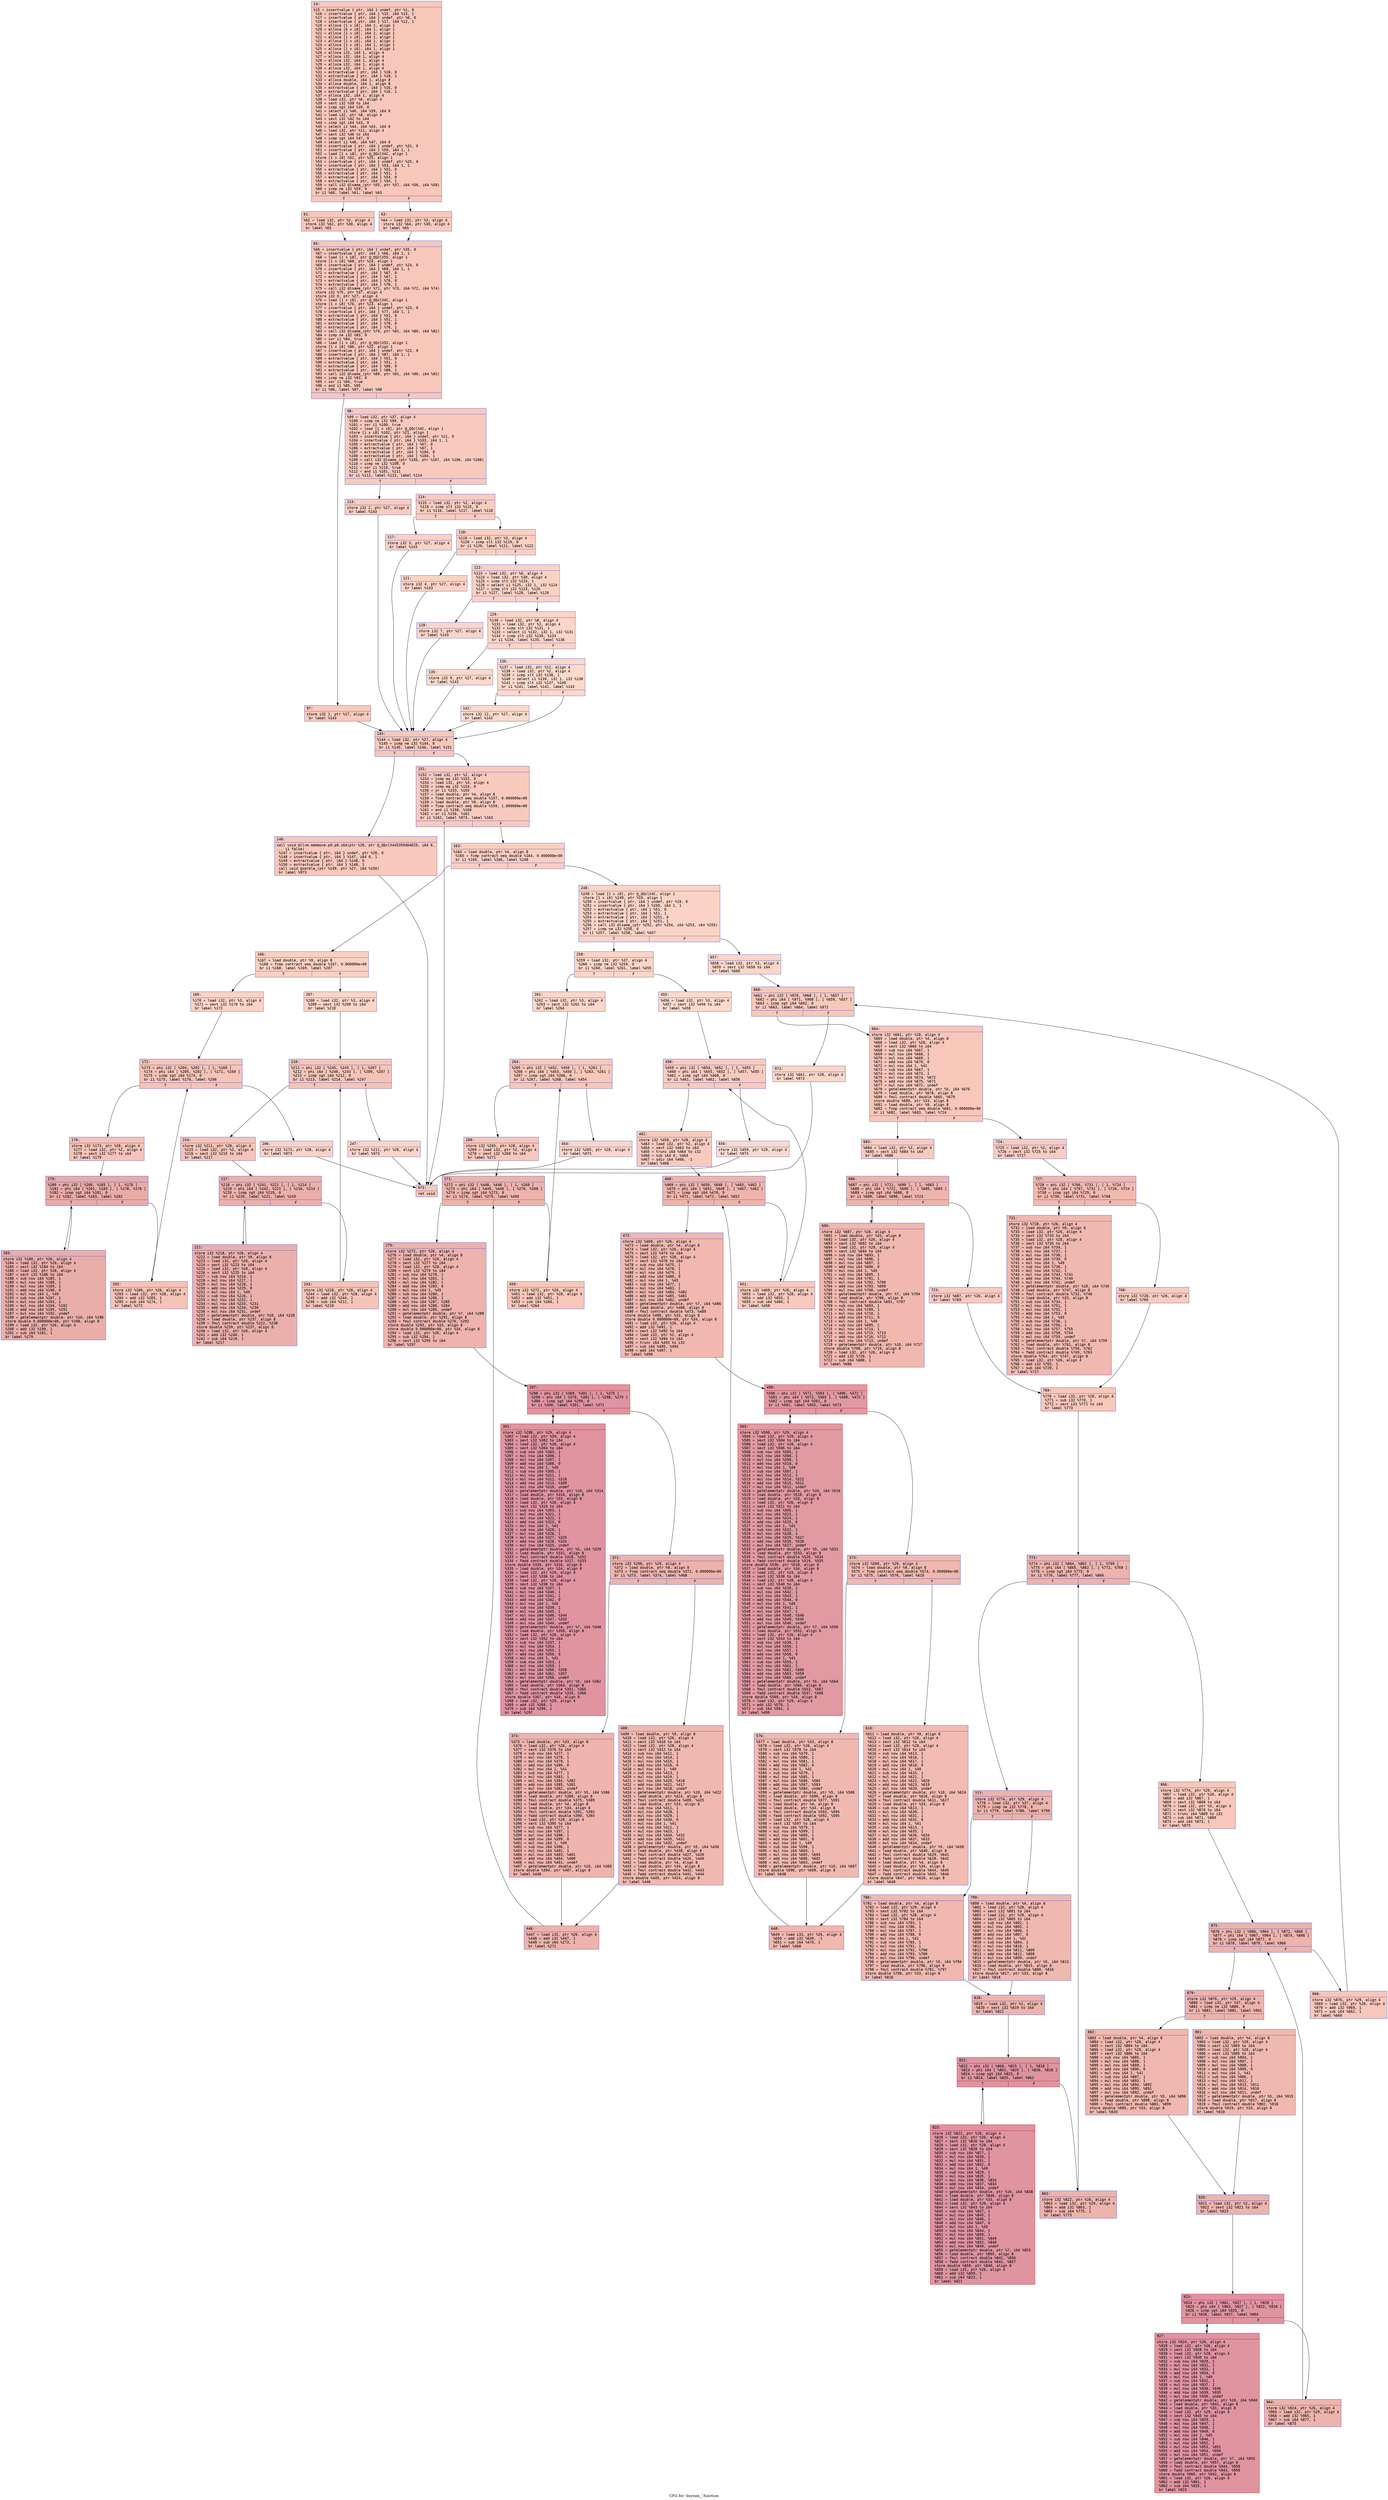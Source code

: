 digraph "CFG for 'dsymm_' function" {
	label="CFG for 'dsymm_' function";

	Node0x55ee1016aaf0 [shape=record,color="#3d50c3ff", style=filled, fillcolor="#ec7f6370" fontname="Courier",label="{14:\l|  %15 = insertvalue \{ ptr, i64 \} undef, ptr %1, 0\l  %16 = insertvalue \{ ptr, i64 \} %15, i64 %13, 1\l  %17 = insertvalue \{ ptr, i64 \} undef, ptr %0, 0\l  %18 = insertvalue \{ ptr, i64 \} %17, i64 %12, 1\l  %19 = alloca [1 x i8], i64 1, align 1\l  %20 = alloca [6 x i8], i64 1, align 1\l  %21 = alloca [1 x i8], i64 1, align 1\l  %22 = alloca [1 x i8], i64 1, align 1\l  %23 = alloca [1 x i8], i64 1, align 1\l  %24 = alloca [1 x i8], i64 1, align 1\l  %25 = alloca [1 x i8], i64 1, align 1\l  %26 = alloca i32, i64 1, align 4\l  %27 = alloca i32, i64 1, align 4\l  %28 = alloca i32, i64 1, align 4\l  %29 = alloca i32, i64 1, align 4\l  %30 = alloca i32, i64 1, align 4\l  %31 = extractvalue \{ ptr, i64 \} %18, 0\l  %32 = extractvalue \{ ptr, i64 \} %18, 1\l  %33 = alloca double, i64 1, align 8\l  %34 = alloca double, i64 1, align 8\l  %35 = extractvalue \{ ptr, i64 \} %16, 0\l  %36 = extractvalue \{ ptr, i64 \} %16, 1\l  %37 = alloca i32, i64 1, align 4\l  %38 = load i32, ptr %6, align 4\l  %39 = sext i32 %38 to i64\l  %40 = icmp sgt i64 %39, 0\l  %41 = select i1 %40, i64 %39, i64 0\l  %42 = load i32, ptr %8, align 4\l  %43 = sext i32 %42 to i64\l  %44 = icmp sgt i64 %43, 0\l  %45 = select i1 %44, i64 %43, i64 0\l  %46 = load i32, ptr %11, align 4\l  %47 = sext i32 %46 to i64\l  %48 = icmp sgt i64 %47, 0\l  %49 = select i1 %48, i64 %47, i64 0\l  %50 = insertvalue \{ ptr, i64 \} undef, ptr %31, 0\l  %51 = insertvalue \{ ptr, i64 \} %50, i64 1, 1\l  %52 = load [1 x i8], ptr @_QQclX4C, align 1\l  store [1 x i8] %52, ptr %25, align 1\l  %53 = insertvalue \{ ptr, i64 \} undef, ptr %25, 0\l  %54 = insertvalue \{ ptr, i64 \} %53, i64 1, 1\l  %55 = extractvalue \{ ptr, i64 \} %51, 0\l  %56 = extractvalue \{ ptr, i64 \} %51, 1\l  %57 = extractvalue \{ ptr, i64 \} %54, 0\l  %58 = extractvalue \{ ptr, i64 \} %54, 1\l  %59 = call i32 @lsame_(ptr %55, ptr %57, i64 %56, i64 %58)\l  %60 = icmp ne i32 %59, 0\l  br i1 %60, label %61, label %63\l|{<s0>T|<s1>F}}"];
	Node0x55ee1016aaf0:s0 -> Node0x55ee1016e0f0[tooltip="14 -> 61\nProbability 62.50%" ];
	Node0x55ee1016aaf0:s1 -> Node0x55ee1016e140[tooltip="14 -> 63\nProbability 37.50%" ];
	Node0x55ee1016e0f0 [shape=record,color="#3d50c3ff", style=filled, fillcolor="#ed836670" fontname="Courier",label="{61:\l|  %62 = load i32, ptr %2, align 4\l  store i32 %62, ptr %30, align 4\l  br label %65\l}"];
	Node0x55ee1016e0f0 -> Node0x55ee1016e360[tooltip="61 -> 65\nProbability 100.00%" ];
	Node0x55ee1016e140 [shape=record,color="#3d50c3ff", style=filled, fillcolor="#ef886b70" fontname="Courier",label="{63:\l|  %64 = load i32, ptr %3, align 4\l  store i32 %64, ptr %30, align 4\l  br label %65\l}"];
	Node0x55ee1016e140 -> Node0x55ee1016e360[tooltip="63 -> 65\nProbability 100.00%" ];
	Node0x55ee1016e360 [shape=record,color="#3d50c3ff", style=filled, fillcolor="#ec7f6370" fontname="Courier",label="{65:\l|  %66 = insertvalue \{ ptr, i64 \} undef, ptr %35, 0\l  %67 = insertvalue \{ ptr, i64 \} %66, i64 1, 1\l  %68 = load [1 x i8], ptr @_QQclX55, align 1\l  store [1 x i8] %68, ptr %24, align 1\l  %69 = insertvalue \{ ptr, i64 \} undef, ptr %24, 0\l  %70 = insertvalue \{ ptr, i64 \} %69, i64 1, 1\l  %71 = extractvalue \{ ptr, i64 \} %67, 0\l  %72 = extractvalue \{ ptr, i64 \} %67, 1\l  %73 = extractvalue \{ ptr, i64 \} %70, 0\l  %74 = extractvalue \{ ptr, i64 \} %70, 1\l  %75 = call i32 @lsame_(ptr %71, ptr %73, i64 %72, i64 %74)\l  store i32 %75, ptr %37, align 4\l  store i32 0, ptr %27, align 4\l  %76 = load [1 x i8], ptr @_QQclX4C, align 1\l  store [1 x i8] %76, ptr %23, align 1\l  %77 = insertvalue \{ ptr, i64 \} undef, ptr %23, 0\l  %78 = insertvalue \{ ptr, i64 \} %77, i64 1, 1\l  %79 = extractvalue \{ ptr, i64 \} %51, 0\l  %80 = extractvalue \{ ptr, i64 \} %51, 1\l  %81 = extractvalue \{ ptr, i64 \} %78, 0\l  %82 = extractvalue \{ ptr, i64 \} %78, 1\l  %83 = call i32 @lsame_(ptr %79, ptr %81, i64 %80, i64 %82)\l  %84 = icmp ne i32 %83, 0\l  %85 = xor i1 %84, true\l  %86 = load [1 x i8], ptr @_QQclX52, align 1\l  store [1 x i8] %86, ptr %22, align 1\l  %87 = insertvalue \{ ptr, i64 \} undef, ptr %22, 0\l  %88 = insertvalue \{ ptr, i64 \} %87, i64 1, 1\l  %89 = extractvalue \{ ptr, i64 \} %51, 0\l  %90 = extractvalue \{ ptr, i64 \} %51, 1\l  %91 = extractvalue \{ ptr, i64 \} %88, 0\l  %92 = extractvalue \{ ptr, i64 \} %88, 1\l  %93 = call i32 @lsame_(ptr %89, ptr %91, i64 %90, i64 %92)\l  %94 = icmp ne i32 %93, 0\l  %95 = xor i1 %94, true\l  %96 = and i1 %85, %95\l  br i1 %96, label %97, label %98\l|{<s0>T|<s1>F}}"];
	Node0x55ee1016e360:s0 -> Node0x55ee1016bc80[tooltip="65 -> 97\nProbability 50.00%" ];
	Node0x55ee1016e360:s1 -> Node0x55ee1016bcd0[tooltip="65 -> 98\nProbability 50.00%" ];
	Node0x55ee1016bc80 [shape=record,color="#3d50c3ff", style=filled, fillcolor="#ef886b70" fontname="Courier",label="{97:\l|  store i32 1, ptr %27, align 4\l  br label %143\l}"];
	Node0x55ee1016bc80 -> Node0x55ee1016be70[tooltip="97 -> 143\nProbability 100.00%" ];
	Node0x55ee1016bcd0 [shape=record,color="#3d50c3ff", style=filled, fillcolor="#ef886b70" fontname="Courier",label="{98:\l|  %99 = load i32, ptr %37, align 4\l  %100 = icmp ne i32 %99, 0\l  %101 = xor i1 %100, true\l  %102 = load [1 x i8], ptr @_QQclX4C, align 1\l  store [1 x i8] %102, ptr %21, align 1\l  %103 = insertvalue \{ ptr, i64 \} undef, ptr %21, 0\l  %104 = insertvalue \{ ptr, i64 \} %103, i64 1, 1\l  %105 = extractvalue \{ ptr, i64 \} %67, 0\l  %106 = extractvalue \{ ptr, i64 \} %67, 1\l  %107 = extractvalue \{ ptr, i64 \} %104, 0\l  %108 = extractvalue \{ ptr, i64 \} %104, 1\l  %109 = call i32 @lsame_(ptr %105, ptr %107, i64 %106, i64 %108)\l  %110 = icmp ne i32 %109, 0\l  %111 = xor i1 %110, true\l  %112 = and i1 %101, %111\l  br i1 %112, label %113, label %114\l|{<s0>T|<s1>F}}"];
	Node0x55ee1016bcd0:s0 -> Node0x55ee10171180[tooltip="98 -> 113\nProbability 50.00%" ];
	Node0x55ee1016bcd0:s1 -> Node0x55ee101711d0[tooltip="98 -> 114\nProbability 50.00%" ];
	Node0x55ee10171180 [shape=record,color="#3d50c3ff", style=filled, fillcolor="#f08b6e70" fontname="Courier",label="{113:\l|  store i32 2, ptr %27, align 4\l  br label %143\l}"];
	Node0x55ee10171180 -> Node0x55ee1016be70[tooltip="113 -> 143\nProbability 100.00%" ];
	Node0x55ee101711d0 [shape=record,color="#3d50c3ff", style=filled, fillcolor="#f08b6e70" fontname="Courier",label="{114:\l|  %115 = load i32, ptr %2, align 4\l  %116 = icmp slt i32 %115, 0\l  br i1 %116, label %117, label %118\l|{<s0>T|<s1>F}}"];
	Node0x55ee101711d0:s0 -> Node0x55ee101714f0[tooltip="114 -> 117\nProbability 37.50%" ];
	Node0x55ee101711d0:s1 -> Node0x55ee10171540[tooltip="114 -> 118\nProbability 62.50%" ];
	Node0x55ee101714f0 [shape=record,color="#3d50c3ff", style=filled, fillcolor="#f4987a70" fontname="Courier",label="{117:\l|  store i32 3, ptr %27, align 4\l  br label %143\l}"];
	Node0x55ee101714f0 -> Node0x55ee1016be70[tooltip="117 -> 143\nProbability 100.00%" ];
	Node0x55ee10171540 [shape=record,color="#3d50c3ff", style=filled, fillcolor="#f3947570" fontname="Courier",label="{118:\l|  %119 = load i32, ptr %3, align 4\l  %120 = icmp slt i32 %119, 0\l  br i1 %120, label %121, label %122\l|{<s0>T|<s1>F}}"];
	Node0x55ee10171540:s0 -> Node0x55ee10171860[tooltip="118 -> 121\nProbability 37.50%" ];
	Node0x55ee10171540:s1 -> Node0x55ee101718b0[tooltip="118 -> 122\nProbability 62.50%" ];
	Node0x55ee10171860 [shape=record,color="#3d50c3ff", style=filled, fillcolor="#f59c7d70" fontname="Courier",label="{121:\l|  store i32 4, ptr %27, align 4\l  br label %143\l}"];
	Node0x55ee10171860 -> Node0x55ee1016be70[tooltip="121 -> 143\nProbability 100.00%" ];
	Node0x55ee101718b0 [shape=record,color="#3d50c3ff", style=filled, fillcolor="#f4987a70" fontname="Courier",label="{122:\l|  %123 = load i32, ptr %6, align 4\l  %124 = load i32, ptr %30, align 4\l  %125 = icmp slt i32 %124, 1\l  %126 = select i1 %125, i32 1, i32 %124\l  %127 = icmp slt i32 %123, %126\l  br i1 %127, label %128, label %129\l|{<s0>T|<s1>F}}"];
	Node0x55ee101718b0:s0 -> Node0x55ee10171d90[tooltip="122 -> 128\nProbability 50.00%" ];
	Node0x55ee101718b0:s1 -> Node0x55ee10171de0[tooltip="122 -> 129\nProbability 50.00%" ];
	Node0x55ee10171d90 [shape=record,color="#3d50c3ff", style=filled, fillcolor="#f5a08170" fontname="Courier",label="{128:\l|  store i32 7, ptr %27, align 4\l  br label %143\l}"];
	Node0x55ee10171d90 -> Node0x55ee1016be70[tooltip="128 -> 143\nProbability 100.00%" ];
	Node0x55ee10171de0 [shape=record,color="#3d50c3ff", style=filled, fillcolor="#f5a08170" fontname="Courier",label="{129:\l|  %130 = load i32, ptr %8, align 4\l  %131 = load i32, ptr %2, align 4\l  %132 = icmp slt i32 %131, 1\l  %133 = select i1 %132, i32 1, i32 %131\l  %134 = icmp slt i32 %130, %133\l  br i1 %134, label %135, label %136\l|{<s0>T|<s1>F}}"];
	Node0x55ee10171de0:s0 -> Node0x55ee101722c0[tooltip="129 -> 135\nProbability 50.00%" ];
	Node0x55ee10171de0:s1 -> Node0x55ee10172310[tooltip="129 -> 136\nProbability 50.00%" ];
	Node0x55ee101722c0 [shape=record,color="#3d50c3ff", style=filled, fillcolor="#f7a88970" fontname="Courier",label="{135:\l|  store i32 9, ptr %27, align 4\l  br label %143\l}"];
	Node0x55ee101722c0 -> Node0x55ee1016be70[tooltip="135 -> 143\nProbability 100.00%" ];
	Node0x55ee10172310 [shape=record,color="#3d50c3ff", style=filled, fillcolor="#f7a88970" fontname="Courier",label="{136:\l|  %137 = load i32, ptr %11, align 4\l  %138 = load i32, ptr %2, align 4\l  %139 = icmp slt i32 %138, 1\l  %140 = select i1 %139, i32 1, i32 %138\l  %141 = icmp slt i32 %137, %140\l  br i1 %141, label %142, label %143\l|{<s0>T|<s1>F}}"];
	Node0x55ee10172310:s0 -> Node0x55ee101727f0[tooltip="136 -> 142\nProbability 50.00%" ];
	Node0x55ee10172310:s1 -> Node0x55ee1016be70[tooltip="136 -> 143\nProbability 50.00%" ];
	Node0x55ee101727f0 [shape=record,color="#3d50c3ff", style=filled, fillcolor="#f7ac8e70" fontname="Courier",label="{142:\l|  store i32 12, ptr %27, align 4\l  br label %143\l}"];
	Node0x55ee101727f0 -> Node0x55ee1016be70[tooltip="142 -> 143\nProbability 100.00%" ];
	Node0x55ee1016be70 [shape=record,color="#3d50c3ff", style=filled, fillcolor="#ec7f6370" fontname="Courier",label="{143:\l|  %144 = load i32, ptr %27, align 4\l  %145 = icmp ne i32 %144, 0\l  br i1 %145, label %146, label %151\l|{<s0>T|<s1>F}}"];
	Node0x55ee1016be70:s0 -> Node0x55ee10172b10[tooltip="143 -> 146\nProbability 62.50%" ];
	Node0x55ee1016be70:s1 -> Node0x55ee10172b60[tooltip="143 -> 151\nProbability 37.50%" ];
	Node0x55ee10172b10 [shape=record,color="#3d50c3ff", style=filled, fillcolor="#ed836670" fontname="Courier",label="{146:\l|  call void @llvm.memmove.p0.p0.i64(ptr %20, ptr @_QQclX4453594D4D20, i64 6,\l... i1 false)\l  %147 = insertvalue \{ ptr, i64 \} undef, ptr %20, 0\l  %148 = insertvalue \{ ptr, i64 \} %147, i64 6, 1\l  %149 = extractvalue \{ ptr, i64 \} %148, 0\l  %150 = extractvalue \{ ptr, i64 \} %148, 1\l  call void @xerbla_(ptr %149, ptr %27, i64 %150)\l  br label %973\l}"];
	Node0x55ee10172b10 -> Node0x55ee10173160[tooltip="146 -> 973\nProbability 100.00%" ];
	Node0x55ee10172b60 [shape=record,color="#3d50c3ff", style=filled, fillcolor="#ef886b70" fontname="Courier",label="{151:\l|  %152 = load i32, ptr %2, align 4\l  %153 = icmp eq i32 %152, 0\l  %154 = load i32, ptr %3, align 4\l  %155 = icmp eq i32 %154, 0\l  %156 = or i1 %153, %155\l  %157 = load double, ptr %4, align 8\l  %158 = fcmp contract oeq double %157, 0.000000e+00\l  %159 = load double, ptr %9, align 8\l  %160 = fcmp contract oeq double %159, 1.000000e+00\l  %161 = and i1 %158, %160\l  %162 = or i1 %156, %161\l  br i1 %162, label %973, label %163\l|{<s0>T|<s1>F}}"];
	Node0x55ee10172b60:s0 -> Node0x55ee10173160[tooltip="151 -> 973\nProbability 50.00%" ];
	Node0x55ee10172b60:s1 -> Node0x55ee10173810[tooltip="151 -> 163\nProbability 50.00%" ];
	Node0x55ee10173810 [shape=record,color="#3d50c3ff", style=filled, fillcolor="#f2907270" fontname="Courier",label="{163:\l|  %164 = load double, ptr %4, align 8\l  %165 = fcmp contract oeq double %164, 0.000000e+00\l  br i1 %165, label %166, label %248\l|{<s0>T|<s1>F}}"];
	Node0x55ee10173810:s0 -> Node0x55ee10173a20[tooltip="163 -> 166\nProbability 62.50%" ];
	Node0x55ee10173810:s1 -> Node0x55ee10173a70[tooltip="163 -> 248\nProbability 37.50%" ];
	Node0x55ee10173a20 [shape=record,color="#3d50c3ff", style=filled, fillcolor="#f3947570" fontname="Courier",label="{166:\l|  %167 = load double, ptr %9, align 8\l  %168 = fcmp contract oeq double %167, 0.000000e+00\l  br i1 %168, label %169, label %207\l|{<s0>T|<s1>F}}"];
	Node0x55ee10173a20:s0 -> Node0x55ee10173c80[tooltip="166 -> 169\nProbability 62.50%" ];
	Node0x55ee10173a20:s1 -> Node0x55ee10173cd0[tooltip="166 -> 207\nProbability 37.50%" ];
	Node0x55ee10173c80 [shape=record,color="#3d50c3ff", style=filled, fillcolor="#f59c7d70" fontname="Courier",label="{169:\l|  %170 = load i32, ptr %3, align 4\l  %171 = sext i32 %170 to i64\l  br label %172\l}"];
	Node0x55ee10173c80 -> Node0x55ee10173ec0[tooltip="169 -> 172\nProbability 100.00%" ];
	Node0x55ee10173ec0 [shape=record,color="#3d50c3ff", style=filled, fillcolor="#e8765c70" fontname="Courier",label="{172:\l|  %173 = phi i32 [ %204, %202 ], [ 1, %169 ]\l  %174 = phi i64 [ %205, %202 ], [ %171, %169 ]\l  %175 = icmp sgt i64 %174, 0\l  br i1 %175, label %176, label %206\l|{<s0>T|<s1>F}}"];
	Node0x55ee10173ec0:s0 -> Node0x55ee101741e0[tooltip="172 -> 176\nProbability 96.88%" ];
	Node0x55ee10173ec0:s1 -> Node0x55ee10174230[tooltip="172 -> 206\nProbability 3.12%" ];
	Node0x55ee101741e0 [shape=record,color="#3d50c3ff", style=filled, fillcolor="#e8765c70" fontname="Courier",label="{176:\l|  store i32 %173, ptr %28, align 4\l  %177 = load i32, ptr %2, align 4\l  %178 = sext i32 %177 to i64\l  br label %179\l}"];
	Node0x55ee101741e0 -> Node0x55ee101744c0[tooltip="176 -> 179\nProbability 100.00%" ];
	Node0x55ee101744c0 [shape=record,color="#3d50c3ff", style=filled, fillcolor="#cc403a70" fontname="Courier",label="{179:\l|  %180 = phi i32 [ %200, %183 ], [ 1, %176 ]\l  %181 = phi i64 [ %201, %183 ], [ %178, %176 ]\l  %182 = icmp sgt i64 %181, 0\l  br i1 %182, label %183, label %202\l|{<s0>T|<s1>F}}"];
	Node0x55ee101744c0:s0 -> Node0x55ee10174580[tooltip="179 -> 183\nProbability 96.88%" ];
	Node0x55ee101744c0:s1 -> Node0x55ee10173f80[tooltip="179 -> 202\nProbability 3.12%" ];
	Node0x55ee10174580 [shape=record,color="#3d50c3ff", style=filled, fillcolor="#d0473d70" fontname="Courier",label="{183:\l|  store i32 %180, ptr %26, align 4\l  %184 = load i32, ptr %26, align 4\l  %185 = sext i32 %184 to i64\l  %186 = load i32, ptr %28, align 4\l  %187 = sext i32 %186 to i64\l  %188 = sub nsw i64 %185, 1\l  %189 = mul nsw i64 %188, 1\l  %190 = mul nsw i64 %189, 1\l  %191 = add nsw i64 %190, 0\l  %192 = mul nsw i64 1, %49\l  %193 = sub nsw i64 %187, 1\l  %194 = mul nsw i64 %193, 1\l  %195 = mul nsw i64 %194, %192\l  %196 = add nsw i64 %195, %191\l  %197 = mul nsw i64 %192, undef\l  %198 = getelementptr double, ptr %10, i64 %196\l  store double 0.000000e+00, ptr %198, align 8\l  %199 = load i32, ptr %26, align 4\l  %200 = add i32 %199, 1\l  %201 = sub i64 %181, 1\l  br label %179\l}"];
	Node0x55ee10174580 -> Node0x55ee101744c0[tooltip="183 -> 179\nProbability 100.00%" ];
	Node0x55ee10173f80 [shape=record,color="#3d50c3ff", style=filled, fillcolor="#e8765c70" fontname="Courier",label="{202:\l|  store i32 %180, ptr %26, align 4\l  %203 = load i32, ptr %28, align 4\l  %204 = add i32 %203, 1\l  %205 = sub i64 %174, 1\l  br label %172\l}"];
	Node0x55ee10173f80 -> Node0x55ee10173ec0[tooltip="202 -> 172\nProbability 100.00%" ];
	Node0x55ee10174230 [shape=record,color="#3d50c3ff", style=filled, fillcolor="#f59c7d70" fontname="Courier",label="{206:\l|  store i32 %173, ptr %28, align 4\l  br label %973\l}"];
	Node0x55ee10174230 -> Node0x55ee10173160[tooltip="206 -> 973\nProbability 100.00%" ];
	Node0x55ee10173cd0 [shape=record,color="#3d50c3ff", style=filled, fillcolor="#f5a08170" fontname="Courier",label="{207:\l|  %208 = load i32, ptr %3, align 4\l  %209 = sext i32 %208 to i64\l  br label %210\l}"];
	Node0x55ee10173cd0 -> Node0x55ee10170820[tooltip="207 -> 210\nProbability 100.00%" ];
	Node0x55ee10170820 [shape=record,color="#3d50c3ff", style=filled, fillcolor="#e97a5f70" fontname="Courier",label="{210:\l|  %211 = phi i32 [ %245, %243 ], [ 1, %207 ]\l  %212 = phi i64 [ %246, %243 ], [ %209, %207 ]\l  %213 = icmp sgt i64 %212, 0\l  br i1 %213, label %214, label %247\l|{<s0>T|<s1>F}}"];
	Node0x55ee10170820:s0 -> Node0x55ee10170b40[tooltip="210 -> 214\nProbability 96.88%" ];
	Node0x55ee10170820:s1 -> Node0x55ee10170b90[tooltip="210 -> 247\nProbability 3.12%" ];
	Node0x55ee10170b40 [shape=record,color="#3d50c3ff", style=filled, fillcolor="#e97a5f70" fontname="Courier",label="{214:\l|  store i32 %211, ptr %28, align 4\l  %215 = load i32, ptr %2, align 4\l  %216 = sext i32 %215 to i64\l  br label %217\l}"];
	Node0x55ee10170b40 -> Node0x55ee10176ef0[tooltip="214 -> 217\nProbability 100.00%" ];
	Node0x55ee10176ef0 [shape=record,color="#3d50c3ff", style=filled, fillcolor="#d24b4070" fontname="Courier",label="{217:\l|  %218 = phi i32 [ %241, %221 ], [ 1, %214 ]\l  %219 = phi i64 [ %242, %221 ], [ %216, %214 ]\l  %220 = icmp sgt i64 %219, 0\l  br i1 %220, label %221, label %243\l|{<s0>T|<s1>F}}"];
	Node0x55ee10176ef0:s0 -> Node0x55ee10176fb0[tooltip="217 -> 221\nProbability 96.88%" ];
	Node0x55ee10176ef0:s1 -> Node0x55ee101708e0[tooltip="217 -> 243\nProbability 3.12%" ];
	Node0x55ee10176fb0 [shape=record,color="#3d50c3ff", style=filled, fillcolor="#d24b4070" fontname="Courier",label="{221:\l|  store i32 %218, ptr %26, align 4\l  %222 = load double, ptr %9, align 8\l  %223 = load i32, ptr %26, align 4\l  %224 = sext i32 %223 to i64\l  %225 = load i32, ptr %28, align 4\l  %226 = sext i32 %225 to i64\l  %227 = sub nsw i64 %224, 1\l  %228 = mul nsw i64 %227, 1\l  %229 = mul nsw i64 %228, 1\l  %230 = add nsw i64 %229, 0\l  %231 = mul nsw i64 1, %49\l  %232 = sub nsw i64 %226, 1\l  %233 = mul nsw i64 %232, 1\l  %234 = mul nsw i64 %233, %231\l  %235 = add nsw i64 %234, %230\l  %236 = mul nsw i64 %231, undef\l  %237 = getelementptr double, ptr %10, i64 %235\l  %238 = load double, ptr %237, align 8\l  %239 = fmul contract double %222, %238\l  store double %239, ptr %237, align 8\l  %240 = load i32, ptr %26, align 4\l  %241 = add i32 %240, 1\l  %242 = sub i64 %219, 1\l  br label %217\l}"];
	Node0x55ee10176fb0 -> Node0x55ee10176ef0[tooltip="221 -> 217\nProbability 100.00%" ];
	Node0x55ee101708e0 [shape=record,color="#3d50c3ff", style=filled, fillcolor="#e97a5f70" fontname="Courier",label="{243:\l|  store i32 %218, ptr %26, align 4\l  %244 = load i32, ptr %28, align 4\l  %245 = add i32 %244, 1\l  %246 = sub i64 %212, 1\l  br label %210\l}"];
	Node0x55ee101708e0 -> Node0x55ee10170820[tooltip="243 -> 210\nProbability 100.00%" ];
	Node0x55ee10170b90 [shape=record,color="#3d50c3ff", style=filled, fillcolor="#f5a08170" fontname="Courier",label="{247:\l|  store i32 %211, ptr %28, align 4\l  br label %973\l}"];
	Node0x55ee10170b90 -> Node0x55ee10173160[tooltip="247 -> 973\nProbability 100.00%" ];
	Node0x55ee10173a70 [shape=record,color="#3d50c3ff", style=filled, fillcolor="#f59c7d70" fontname="Courier",label="{248:\l|  %249 = load [1 x i8], ptr @_QQclX4C, align 1\l  store [1 x i8] %249, ptr %19, align 1\l  %250 = insertvalue \{ ptr, i64 \} undef, ptr %19, 0\l  %251 = insertvalue \{ ptr, i64 \} %250, i64 1, 1\l  %252 = extractvalue \{ ptr, i64 \} %51, 0\l  %253 = extractvalue \{ ptr, i64 \} %51, 1\l  %254 = extractvalue \{ ptr, i64 \} %251, 0\l  %255 = extractvalue \{ ptr, i64 \} %251, 1\l  %256 = call i32 @lsame_(ptr %252, ptr %254, i64 %253, i64 %255)\l  %257 = icmp ne i32 %256, 0\l  br i1 %257, label %258, label %657\l|{<s0>T|<s1>F}}"];
	Node0x55ee10173a70:s0 -> Node0x55ee10178a20[tooltip="248 -> 258\nProbability 62.50%" ];
	Node0x55ee10173a70:s1 -> Node0x55ee10178a70[tooltip="248 -> 657\nProbability 37.50%" ];
	Node0x55ee10178a20 [shape=record,color="#3d50c3ff", style=filled, fillcolor="#f5a08170" fontname="Courier",label="{258:\l|  %259 = load i32, ptr %37, align 4\l  %260 = icmp ne i32 %259, 0\l  br i1 %260, label %261, label %455\l|{<s0>T|<s1>F}}"];
	Node0x55ee10178a20:s0 -> Node0x55ee10178c80[tooltip="258 -> 261\nProbability 62.50%" ];
	Node0x55ee10178a20:s1 -> Node0x55ee10178cd0[tooltip="258 -> 455\nProbability 37.50%" ];
	Node0x55ee10178c80 [shape=record,color="#3d50c3ff", style=filled, fillcolor="#f6a38570" fontname="Courier",label="{261:\l|  %262 = load i32, ptr %3, align 4\l  %263 = sext i32 %262 to i64\l  br label %264\l}"];
	Node0x55ee10178c80 -> Node0x55ee10178ec0[tooltip="261 -> 264\nProbability 100.00%" ];
	Node0x55ee10178ec0 [shape=record,color="#3d50c3ff", style=filled, fillcolor="#ec7f6370" fontname="Courier",label="{264:\l|  %265 = phi i32 [ %452, %450 ], [ 1, %261 ]\l  %266 = phi i64 [ %453, %450 ], [ %263, %261 ]\l  %267 = icmp sgt i64 %266, 0\l  br i1 %267, label %268, label %454\l|{<s0>T|<s1>F}}"];
	Node0x55ee10178ec0:s0 -> Node0x55ee101791e0[tooltip="264 -> 268\nProbability 96.88%" ];
	Node0x55ee10178ec0:s1 -> Node0x55ee10179230[tooltip="264 -> 454\nProbability 3.12%" ];
	Node0x55ee101791e0 [shape=record,color="#3d50c3ff", style=filled, fillcolor="#ec7f6370" fontname="Courier",label="{268:\l|  store i32 %265, ptr %28, align 4\l  %269 = load i32, ptr %2, align 4\l  %270 = sext i32 %269 to i64\l  br label %271\l}"];
	Node0x55ee101791e0 -> Node0x55ee101794c0[tooltip="268 -> 271\nProbability 100.00%" ];
	Node0x55ee101794c0 [shape=record,color="#3d50c3ff", style=filled, fillcolor="#d6524470" fontname="Courier",label="{271:\l|  %272 = phi i32 [ %448, %446 ], [ 1, %268 ]\l  %273 = phi i64 [ %449, %446 ], [ %270, %268 ]\l  %274 = icmp sgt i64 %273, 0\l  br i1 %274, label %275, label %450\l|{<s0>T|<s1>F}}"];
	Node0x55ee101794c0:s0 -> Node0x55ee101797e0[tooltip="271 -> 275\nProbability 96.88%" ];
	Node0x55ee101794c0:s1 -> Node0x55ee10178f80[tooltip="271 -> 450\nProbability 3.12%" ];
	Node0x55ee101797e0 [shape=record,color="#3d50c3ff", style=filled, fillcolor="#d6524470" fontname="Courier",label="{275:\l|  store i32 %272, ptr %26, align 4\l  %276 = load double, ptr %4, align 8\l  %277 = load i32, ptr %26, align 4\l  %278 = sext i32 %277 to i64\l  %279 = load i32, ptr %28, align 4\l  %280 = sext i32 %279 to i64\l  %281 = sub nsw i64 %278, 1\l  %282 = mul nsw i64 %281, 1\l  %283 = mul nsw i64 %282, 1\l  %284 = add nsw i64 %283, 0\l  %285 = mul nsw i64 1, %45\l  %286 = sub nsw i64 %280, 1\l  %287 = mul nsw i64 %286, 1\l  %288 = mul nsw i64 %287, %285\l  %289 = add nsw i64 %288, %284\l  %290 = mul nsw i64 %285, undef\l  %291 = getelementptr double, ptr %7, i64 %289\l  %292 = load double, ptr %291, align 8\l  %293 = fmul contract double %276, %292\l  store double %293, ptr %33, align 8\l  store double 0.000000e+00, ptr %34, align 8\l  %294 = load i32, ptr %26, align 4\l  %295 = sub i32 %294, 1\l  %296 = sext i32 %295 to i64\l  br label %297\l}"];
	Node0x55ee101797e0 -> Node0x55ee1017a5f0[tooltip="275 -> 297\nProbability 100.00%" ];
	Node0x55ee1017a5f0 [shape=record,color="#b70d28ff", style=filled, fillcolor="#b70d2870" fontname="Courier",label="{297:\l|  %298 = phi i32 [ %369, %301 ], [ 1, %275 ]\l  %299 = phi i64 [ %370, %301 ], [ %296, %275 ]\l  %300 = icmp sgt i64 %299, 0\l  br i1 %300, label %301, label %371\l|{<s0>T|<s1>F}}"];
	Node0x55ee1017a5f0:s0 -> Node0x55ee1017a6b0[tooltip="297 -> 301\nProbability 96.88%" ];
	Node0x55ee1017a5f0:s1 -> Node0x55ee1017a940[tooltip="297 -> 371\nProbability 3.12%" ];
	Node0x55ee1017a6b0 [shape=record,color="#b70d28ff", style=filled, fillcolor="#b70d2870" fontname="Courier",label="{301:\l|  store i32 %298, ptr %29, align 4\l  %302 = load i32, ptr %29, align 4\l  %303 = sext i32 %302 to i64\l  %304 = load i32, ptr %28, align 4\l  %305 = sext i32 %304 to i64\l  %306 = sub nsw i64 %303, 1\l  %307 = mul nsw i64 %306, 1\l  %308 = mul nsw i64 %307, 1\l  %309 = add nsw i64 %308, 0\l  %310 = mul nsw i64 1, %49\l  %311 = sub nsw i64 %305, 1\l  %312 = mul nsw i64 %311, 1\l  %313 = mul nsw i64 %312, %310\l  %314 = add nsw i64 %313, %309\l  %315 = mul nsw i64 %310, undef\l  %316 = getelementptr double, ptr %10, i64 %314\l  %317 = load double, ptr %316, align 8\l  %318 = load double, ptr %33, align 8\l  %319 = load i32, ptr %26, align 4\l  %320 = sext i32 %319 to i64\l  %321 = sub nsw i64 %303, 1\l  %322 = mul nsw i64 %321, 1\l  %323 = mul nsw i64 %322, 1\l  %324 = add nsw i64 %323, 0\l  %325 = mul nsw i64 1, %41\l  %326 = sub nsw i64 %320, 1\l  %327 = mul nsw i64 %326, 1\l  %328 = mul nsw i64 %327, %325\l  %329 = add nsw i64 %328, %324\l  %330 = mul nsw i64 %325, undef\l  %331 = getelementptr double, ptr %5, i64 %329\l  %332 = load double, ptr %331, align 8\l  %333 = fmul contract double %318, %332\l  %334 = fadd contract double %317, %333\l  store double %334, ptr %316, align 8\l  %335 = load double, ptr %34, align 8\l  %336 = load i32, ptr %29, align 4\l  %337 = sext i32 %336 to i64\l  %338 = load i32, ptr %28, align 4\l  %339 = sext i32 %338 to i64\l  %340 = sub nsw i64 %337, 1\l  %341 = mul nsw i64 %340, 1\l  %342 = mul nsw i64 %341, 1\l  %343 = add nsw i64 %342, 0\l  %344 = mul nsw i64 1, %45\l  %345 = sub nsw i64 %339, 1\l  %346 = mul nsw i64 %345, 1\l  %347 = mul nsw i64 %346, %344\l  %348 = add nsw i64 %347, %343\l  %349 = mul nsw i64 %344, undef\l  %350 = getelementptr double, ptr %7, i64 %348\l  %351 = load double, ptr %350, align 8\l  %352 = load i32, ptr %26, align 4\l  %353 = sext i32 %352 to i64\l  %354 = sub nsw i64 %337, 1\l  %355 = mul nsw i64 %354, 1\l  %356 = mul nsw i64 %355, 1\l  %357 = add nsw i64 %356, 0\l  %358 = mul nsw i64 1, %41\l  %359 = sub nsw i64 %353, 1\l  %360 = mul nsw i64 %359, 1\l  %361 = mul nsw i64 %360, %358\l  %362 = add nsw i64 %361, %357\l  %363 = mul nsw i64 %358, undef\l  %364 = getelementptr double, ptr %5, i64 %362\l  %365 = load double, ptr %364, align 8\l  %366 = fmul contract double %351, %365\l  %367 = fadd contract double %335, %366\l  store double %367, ptr %34, align 8\l  %368 = load i32, ptr %29, align 4\l  %369 = add i32 %368, 1\l  %370 = sub i64 %299, 1\l  br label %297\l}"];
	Node0x55ee1017a6b0 -> Node0x55ee1017a5f0[tooltip="301 -> 297\nProbability 100.00%" ];
	Node0x55ee1017a940 [shape=record,color="#3d50c3ff", style=filled, fillcolor="#d6524470" fontname="Courier",label="{371:\l|  store i32 %298, ptr %29, align 4\l  %372 = load double, ptr %9, align 8\l  %373 = fcmp contract oeq double %372, 0.000000e+00\l  br i1 %373, label %374, label %408\l|{<s0>T|<s1>F}}"];
	Node0x55ee1017a940:s0 -> Node0x55ee1017d3c0[tooltip="371 -> 374\nProbability 62.50%" ];
	Node0x55ee1017a940:s1 -> Node0x55ee1017d410[tooltip="371 -> 408\nProbability 37.50%" ];
	Node0x55ee1017d3c0 [shape=record,color="#3d50c3ff", style=filled, fillcolor="#d8564670" fontname="Courier",label="{374:\l|  %375 = load double, ptr %33, align 8\l  %376 = load i32, ptr %26, align 4\l  %377 = sext i32 %376 to i64\l  %378 = sub nsw i64 %377, 1\l  %379 = mul nsw i64 %378, 1\l  %380 = mul nsw i64 %379, 1\l  %381 = add nsw i64 %380, 0\l  %382 = mul nsw i64 1, %41\l  %383 = sub nsw i64 %377, 1\l  %384 = mul nsw i64 %383, 1\l  %385 = mul nsw i64 %384, %382\l  %386 = add nsw i64 %385, %381\l  %387 = mul nsw i64 %382, undef\l  %388 = getelementptr double, ptr %5, i64 %386\l  %389 = load double, ptr %388, align 8\l  %390 = fmul contract double %375, %389\l  %391 = load double, ptr %4, align 8\l  %392 = load double, ptr %34, align 8\l  %393 = fmul contract double %391, %392\l  %394 = fadd contract double %390, %393\l  %395 = load i32, ptr %28, align 4\l  %396 = sext i32 %395 to i64\l  %397 = sub nsw i64 %377, 1\l  %398 = mul nsw i64 %397, 1\l  %399 = mul nsw i64 %398, 1\l  %400 = add nsw i64 %399, 0\l  %401 = mul nsw i64 1, %49\l  %402 = sub nsw i64 %396, 1\l  %403 = mul nsw i64 %402, 1\l  %404 = mul nsw i64 %403, %401\l  %405 = add nsw i64 %404, %400\l  %406 = mul nsw i64 %401, undef\l  %407 = getelementptr double, ptr %10, i64 %405\l  store double %394, ptr %407, align 8\l  br label %446\l}"];
	Node0x55ee1017d3c0 -> Node0x55ee10179580[tooltip="374 -> 446\nProbability 100.00%" ];
	Node0x55ee1017d410 [shape=record,color="#3d50c3ff", style=filled, fillcolor="#de614d70" fontname="Courier",label="{408:\l|  %409 = load double, ptr %9, align 8\l  %410 = load i32, ptr %26, align 4\l  %411 = sext i32 %410 to i64\l  %412 = load i32, ptr %28, align 4\l  %413 = sext i32 %412 to i64\l  %414 = sub nsw i64 %411, 1\l  %415 = mul nsw i64 %414, 1\l  %416 = mul nsw i64 %415, 1\l  %417 = add nsw i64 %416, 0\l  %418 = mul nsw i64 1, %49\l  %419 = sub nsw i64 %413, 1\l  %420 = mul nsw i64 %419, 1\l  %421 = mul nsw i64 %420, %418\l  %422 = add nsw i64 %421, %417\l  %423 = mul nsw i64 %418, undef\l  %424 = getelementptr double, ptr %10, i64 %422\l  %425 = load double, ptr %424, align 8\l  %426 = fmul contract double %409, %425\l  %427 = load double, ptr %33, align 8\l  %428 = sub nsw i64 %411, 1\l  %429 = mul nsw i64 %428, 1\l  %430 = mul nsw i64 %429, 1\l  %431 = add nsw i64 %430, 0\l  %432 = mul nsw i64 1, %41\l  %433 = sub nsw i64 %411, 1\l  %434 = mul nsw i64 %433, 1\l  %435 = mul nsw i64 %434, %432\l  %436 = add nsw i64 %435, %431\l  %437 = mul nsw i64 %432, undef\l  %438 = getelementptr double, ptr %5, i64 %436\l  %439 = load double, ptr %438, align 8\l  %440 = fmul contract double %427, %439\l  %441 = fadd contract double %426, %440\l  %442 = load double, ptr %4, align 8\l  %443 = load double, ptr %34, align 8\l  %444 = fmul contract double %442, %443\l  %445 = fadd contract double %441, %444\l  store double %445, ptr %424, align 8\l  br label %446\l}"];
	Node0x55ee1017d410 -> Node0x55ee10179580[tooltip="408 -> 446\nProbability 100.00%" ];
	Node0x55ee10179580 [shape=record,color="#3d50c3ff", style=filled, fillcolor="#d6524470" fontname="Courier",label="{446:\l|  %447 = load i32, ptr %26, align 4\l  %448 = add i32 %447, 1\l  %449 = sub i64 %273, 1\l  br label %271\l}"];
	Node0x55ee10179580 -> Node0x55ee101794c0[tooltip="446 -> 271\nProbability 100.00%" ];
	Node0x55ee10178f80 [shape=record,color="#3d50c3ff", style=filled, fillcolor="#ec7f6370" fontname="Courier",label="{450:\l|  store i32 %272, ptr %26, align 4\l  %451 = load i32, ptr %28, align 4\l  %452 = add i32 %451, 1\l  %453 = sub i64 %266, 1\l  br label %264\l}"];
	Node0x55ee10178f80 -> Node0x55ee10178ec0[tooltip="450 -> 264\nProbability 100.00%" ];
	Node0x55ee10179230 [shape=record,color="#3d50c3ff", style=filled, fillcolor="#f6a38570" fontname="Courier",label="{454:\l|  store i32 %265, ptr %28, align 4\l  br label %973\l}"];
	Node0x55ee10179230 -> Node0x55ee10173160[tooltip="454 -> 973\nProbability 100.00%" ];
	Node0x55ee10178cd0 [shape=record,color="#3d50c3ff", style=filled, fillcolor="#f7ac8e70" fontname="Courier",label="{455:\l|  %456 = load i32, ptr %3, align 4\l  %457 = sext i32 %456 to i64\l  br label %458\l}"];
	Node0x55ee10178cd0 -> Node0x55ee10182470[tooltip="455 -> 458\nProbability 100.00%" ];
	Node0x55ee10182470 [shape=record,color="#3d50c3ff", style=filled, fillcolor="#ef886b70" fontname="Courier",label="{458:\l|  %459 = phi i32 [ %654, %652 ], [ 1, %455 ]\l  %460 = phi i64 [ %655, %652 ], [ %457, %455 ]\l  %461 = icmp sgt i64 %460, 0\l  br i1 %461, label %462, label %656\l|{<s0>T|<s1>F}}"];
	Node0x55ee10182470:s0 -> Node0x55ee10182790[tooltip="458 -> 462\nProbability 96.88%" ];
	Node0x55ee10182470:s1 -> Node0x55ee101827e0[tooltip="458 -> 656\nProbability 3.12%" ];
	Node0x55ee10182790 [shape=record,color="#3d50c3ff", style=filled, fillcolor="#ef886b70" fontname="Courier",label="{462:\l|  store i32 %459, ptr %28, align 4\l  %463 = load i32, ptr %2, align 4\l  %464 = sext i32 %463 to i64\l  %465 = trunc i64 %464 to i32\l  %466 = sub i64 0, %464\l  %467 = sdiv i64 %466, -1\l  br label %468\l}"];
	Node0x55ee10182790 -> Node0x55ee10182c00[tooltip="462 -> 468\nProbability 100.00%" ];
	Node0x55ee10182c00 [shape=record,color="#3d50c3ff", style=filled, fillcolor="#d8564670" fontname="Courier",label="{468:\l|  %469 = phi i32 [ %650, %648 ], [ %465, %462 ]\l  %470 = phi i64 [ %651, %648 ], [ %467, %462 ]\l  %471 = icmp sgt i64 %470, 0\l  br i1 %471, label %472, label %652\l|{<s0>T|<s1>F}}"];
	Node0x55ee10182c00:s0 -> Node0x55ee10182f20[tooltip="468 -> 472\nProbability 96.88%" ];
	Node0x55ee10182c00:s1 -> Node0x55ee10182530[tooltip="468 -> 652\nProbability 3.12%" ];
	Node0x55ee10182f20 [shape=record,color="#3d50c3ff", style=filled, fillcolor="#dc5d4a70" fontname="Courier",label="{472:\l|  store i32 %469, ptr %26, align 4\l  %473 = load double, ptr %4, align 8\l  %474 = load i32, ptr %26, align 4\l  %475 = sext i32 %474 to i64\l  %476 = load i32, ptr %28, align 4\l  %477 = sext i32 %476 to i64\l  %478 = sub nsw i64 %475, 1\l  %479 = mul nsw i64 %478, 1\l  %480 = mul nsw i64 %479, 1\l  %481 = add nsw i64 %480, 0\l  %482 = mul nsw i64 1, %45\l  %483 = sub nsw i64 %477, 1\l  %484 = mul nsw i64 %483, 1\l  %485 = mul nsw i64 %484, %482\l  %486 = add nsw i64 %485, %481\l  %487 = mul nsw i64 %482, undef\l  %488 = getelementptr double, ptr %7, i64 %486\l  %489 = load double, ptr %488, align 8\l  %490 = fmul contract double %473, %489\l  store double %490, ptr %33, align 8\l  store double 0.000000e+00, ptr %34, align 8\l  %491 = load i32, ptr %26, align 4\l  %492 = add i32 %491, 1\l  %493 = sext i32 %492 to i64\l  %494 = load i32, ptr %2, align 4\l  %495 = sext i32 %494 to i64\l  %496 = trunc i64 %493 to i32\l  %497 = sub i64 %495, %493\l  %498 = add i64 %497, 1\l  br label %499\l}"];
	Node0x55ee10182f20 -> Node0x55ee10183fb0[tooltip="472 -> 499\nProbability 100.00%" ];
	Node0x55ee10183fb0 [shape=record,color="#b70d28ff", style=filled, fillcolor="#bb1b2c70" fontname="Courier",label="{499:\l|  %500 = phi i32 [ %571, %503 ], [ %496, %472 ]\l  %501 = phi i64 [ %572, %503 ], [ %498, %472 ]\l  %502 = icmp sgt i64 %501, 0\l  br i1 %502, label %503, label %573\l|{<s0>T|<s1>F}}"];
	Node0x55ee10183fb0:s0 -> Node0x55ee10184070[tooltip="499 -> 503\nProbability 96.88%" ];
	Node0x55ee10183fb0:s1 -> Node0x55ee10184300[tooltip="499 -> 573\nProbability 3.12%" ];
	Node0x55ee10184070 [shape=record,color="#b70d28ff", style=filled, fillcolor="#bb1b2c70" fontname="Courier",label="{503:\l|  store i32 %500, ptr %29, align 4\l  %504 = load i32, ptr %29, align 4\l  %505 = sext i32 %504 to i64\l  %506 = load i32, ptr %28, align 4\l  %507 = sext i32 %506 to i64\l  %508 = sub nsw i64 %505, 1\l  %509 = mul nsw i64 %508, 1\l  %510 = mul nsw i64 %509, 1\l  %511 = add nsw i64 %510, 0\l  %512 = mul nsw i64 1, %49\l  %513 = sub nsw i64 %507, 1\l  %514 = mul nsw i64 %513, 1\l  %515 = mul nsw i64 %514, %512\l  %516 = add nsw i64 %515, %511\l  %517 = mul nsw i64 %512, undef\l  %518 = getelementptr double, ptr %10, i64 %516\l  %519 = load double, ptr %518, align 8\l  %520 = load double, ptr %33, align 8\l  %521 = load i32, ptr %26, align 4\l  %522 = sext i32 %521 to i64\l  %523 = sub nsw i64 %505, 1\l  %524 = mul nsw i64 %523, 1\l  %525 = mul nsw i64 %524, 1\l  %526 = add nsw i64 %525, 0\l  %527 = mul nsw i64 1, %41\l  %528 = sub nsw i64 %522, 1\l  %529 = mul nsw i64 %528, 1\l  %530 = mul nsw i64 %529, %527\l  %531 = add nsw i64 %530, %526\l  %532 = mul nsw i64 %527, undef\l  %533 = getelementptr double, ptr %5, i64 %531\l  %534 = load double, ptr %533, align 8\l  %535 = fmul contract double %520, %534\l  %536 = fadd contract double %519, %535\l  store double %536, ptr %518, align 8\l  %537 = load double, ptr %34, align 8\l  %538 = load i32, ptr %29, align 4\l  %539 = sext i32 %538 to i64\l  %540 = load i32, ptr %28, align 4\l  %541 = sext i32 %540 to i64\l  %542 = sub nsw i64 %539, 1\l  %543 = mul nsw i64 %542, 1\l  %544 = mul nsw i64 %543, 1\l  %545 = add nsw i64 %544, 0\l  %546 = mul nsw i64 1, %45\l  %547 = sub nsw i64 %541, 1\l  %548 = mul nsw i64 %547, 1\l  %549 = mul nsw i64 %548, %546\l  %550 = add nsw i64 %549, %545\l  %551 = mul nsw i64 %546, undef\l  %552 = getelementptr double, ptr %7, i64 %550\l  %553 = load double, ptr %552, align 8\l  %554 = load i32, ptr %26, align 4\l  %555 = sext i32 %554 to i64\l  %556 = sub nsw i64 %539, 1\l  %557 = mul nsw i64 %556, 1\l  %558 = mul nsw i64 %557, 1\l  %559 = add nsw i64 %558, 0\l  %560 = mul nsw i64 1, %41\l  %561 = sub nsw i64 %555, 1\l  %562 = mul nsw i64 %561, 1\l  %563 = mul nsw i64 %562, %560\l  %564 = add nsw i64 %563, %559\l  %565 = mul nsw i64 %560, undef\l  %566 = getelementptr double, ptr %5, i64 %564\l  %567 = load double, ptr %566, align 8\l  %568 = fmul contract double %553, %567\l  %569 = fadd contract double %537, %568\l  store double %569, ptr %34, align 8\l  %570 = load i32, ptr %29, align 4\l  %571 = add i32 %570, 1\l  %572 = sub i64 %501, 1\l  br label %499\l}"];
	Node0x55ee10184070 -> Node0x55ee10183fb0[tooltip="503 -> 499\nProbability 100.00%" ];
	Node0x55ee10184300 [shape=record,color="#3d50c3ff", style=filled, fillcolor="#dc5d4a70" fontname="Courier",label="{573:\l|  store i32 %500, ptr %29, align 4\l  %574 = load double, ptr %9, align 8\l  %575 = fcmp contract oeq double %574, 0.000000e+00\l  br i1 %575, label %576, label %610\l|{<s0>T|<s1>F}}"];
	Node0x55ee10184300:s0 -> Node0x55ee10186d80[tooltip="573 -> 576\nProbability 62.50%" ];
	Node0x55ee10184300:s1 -> Node0x55ee10186dd0[tooltip="573 -> 610\nProbability 37.50%" ];
	Node0x55ee10186d80 [shape=record,color="#3d50c3ff", style=filled, fillcolor="#de614d70" fontname="Courier",label="{576:\l|  %577 = load double, ptr %33, align 8\l  %578 = load i32, ptr %26, align 4\l  %579 = sext i32 %578 to i64\l  %580 = sub nsw i64 %579, 1\l  %581 = mul nsw i64 %580, 1\l  %582 = mul nsw i64 %581, 1\l  %583 = add nsw i64 %582, 0\l  %584 = mul nsw i64 1, %41\l  %585 = sub nsw i64 %579, 1\l  %586 = mul nsw i64 %585, 1\l  %587 = mul nsw i64 %586, %584\l  %588 = add nsw i64 %587, %583\l  %589 = mul nsw i64 %584, undef\l  %590 = getelementptr double, ptr %5, i64 %588\l  %591 = load double, ptr %590, align 8\l  %592 = fmul contract double %577, %591\l  %593 = load double, ptr %4, align 8\l  %594 = load double, ptr %34, align 8\l  %595 = fmul contract double %593, %594\l  %596 = fadd contract double %592, %595\l  %597 = load i32, ptr %28, align 4\l  %598 = sext i32 %597 to i64\l  %599 = sub nsw i64 %579, 1\l  %600 = mul nsw i64 %599, 1\l  %601 = mul nsw i64 %600, 1\l  %602 = add nsw i64 %601, 0\l  %603 = mul nsw i64 1, %49\l  %604 = sub nsw i64 %598, 1\l  %605 = mul nsw i64 %604, 1\l  %606 = mul nsw i64 %605, %603\l  %607 = add nsw i64 %606, %602\l  %608 = mul nsw i64 %603, undef\l  %609 = getelementptr double, ptr %10, i64 %607\l  store double %596, ptr %609, align 8\l  br label %648\l}"];
	Node0x55ee10186d80 -> Node0x55ee10182cc0[tooltip="576 -> 648\nProbability 100.00%" ];
	Node0x55ee10186dd0 [shape=record,color="#3d50c3ff", style=filled, fillcolor="#e1675170" fontname="Courier",label="{610:\l|  %611 = load double, ptr %9, align 8\l  %612 = load i32, ptr %26, align 4\l  %613 = sext i32 %612 to i64\l  %614 = load i32, ptr %28, align 4\l  %615 = sext i32 %614 to i64\l  %616 = sub nsw i64 %613, 1\l  %617 = mul nsw i64 %616, 1\l  %618 = mul nsw i64 %617, 1\l  %619 = add nsw i64 %618, 0\l  %620 = mul nsw i64 1, %49\l  %621 = sub nsw i64 %615, 1\l  %622 = mul nsw i64 %621, 1\l  %623 = mul nsw i64 %622, %620\l  %624 = add nsw i64 %623, %619\l  %625 = mul nsw i64 %620, undef\l  %626 = getelementptr double, ptr %10, i64 %624\l  %627 = load double, ptr %626, align 8\l  %628 = fmul contract double %611, %627\l  %629 = load double, ptr %33, align 8\l  %630 = sub nsw i64 %613, 1\l  %631 = mul nsw i64 %630, 1\l  %632 = mul nsw i64 %631, 1\l  %633 = add nsw i64 %632, 0\l  %634 = mul nsw i64 1, %41\l  %635 = sub nsw i64 %613, 1\l  %636 = mul nsw i64 %635, 1\l  %637 = mul nsw i64 %636, %634\l  %638 = add nsw i64 %637, %633\l  %639 = mul nsw i64 %634, undef\l  %640 = getelementptr double, ptr %5, i64 %638\l  %641 = load double, ptr %640, align 8\l  %642 = fmul contract double %629, %641\l  %643 = fadd contract double %628, %642\l  %644 = load double, ptr %4, align 8\l  %645 = load double, ptr %34, align 8\l  %646 = fmul contract double %644, %645\l  %647 = fadd contract double %643, %646\l  store double %647, ptr %626, align 8\l  br label %648\l}"];
	Node0x55ee10186dd0 -> Node0x55ee10182cc0[tooltip="610 -> 648\nProbability 100.00%" ];
	Node0x55ee10182cc0 [shape=record,color="#3d50c3ff", style=filled, fillcolor="#dc5d4a70" fontname="Courier",label="{648:\l|  %649 = load i32, ptr %26, align 4\l  %650 = add i32 %649, -1\l  %651 = sub i64 %470, 1\l  br label %468\l}"];
	Node0x55ee10182cc0 -> Node0x55ee10182c00[tooltip="648 -> 468\nProbability 100.00%" ];
	Node0x55ee10182530 [shape=record,color="#3d50c3ff", style=filled, fillcolor="#ef886b70" fontname="Courier",label="{652:\l|  store i32 %469, ptr %26, align 4\l  %653 = load i32, ptr %28, align 4\l  %654 = add i32 %653, 1\l  %655 = sub i64 %460, 1\l  br label %458\l}"];
	Node0x55ee10182530 -> Node0x55ee10182470[tooltip="652 -> 458\nProbability 100.00%" ];
	Node0x55ee101827e0 [shape=record,color="#3d50c3ff", style=filled, fillcolor="#f7ac8e70" fontname="Courier",label="{656:\l|  store i32 %459, ptr %28, align 4\l  br label %973\l}"];
	Node0x55ee101827e0 -> Node0x55ee10173160[tooltip="656 -> 973\nProbability 100.00%" ];
	Node0x55ee10178a70 [shape=record,color="#3d50c3ff", style=filled, fillcolor="#f6a38570" fontname="Courier",label="{657:\l|  %658 = load i32, ptr %3, align 4\l  %659 = sext i32 %658 to i64\l  br label %660\l}"];
	Node0x55ee10178a70 -> Node0x55ee10189df0[tooltip="657 -> 660\nProbability 100.00%" ];
	Node0x55ee10189df0 [shape=record,color="#3d50c3ff", style=filled, fillcolor="#ec7f6370" fontname="Courier",label="{660:\l|  %661 = phi i32 [ %970, %968 ], [ 1, %657 ]\l  %662 = phi i64 [ %971, %968 ], [ %659, %657 ]\l  %663 = icmp sgt i64 %662, 0\l  br i1 %663, label %664, label %972\l|{<s0>T|<s1>F}}"];
	Node0x55ee10189df0:s0 -> Node0x55ee1018a110[tooltip="660 -> 664\nProbability 96.88%" ];
	Node0x55ee10189df0:s1 -> Node0x55ee1018a160[tooltip="660 -> 972\nProbability 3.12%" ];
	Node0x55ee1018a110 [shape=record,color="#3d50c3ff", style=filled, fillcolor="#ec7f6370" fontname="Courier",label="{664:\l|  store i32 %661, ptr %28, align 4\l  %665 = load double, ptr %4, align 8\l  %666 = load i32, ptr %28, align 4\l  %667 = sext i32 %666 to i64\l  %668 = sub nsw i64 %667, 1\l  %669 = mul nsw i64 %668, 1\l  %670 = mul nsw i64 %669, 1\l  %671 = add nsw i64 %670, 0\l  %672 = mul nsw i64 1, %41\l  %673 = sub nsw i64 %667, 1\l  %674 = mul nsw i64 %673, 1\l  %675 = mul nsw i64 %674, %672\l  %676 = add nsw i64 %675, %671\l  %677 = mul nsw i64 %672, undef\l  %678 = getelementptr double, ptr %5, i64 %676\l  %679 = load double, ptr %678, align 8\l  %680 = fmul contract double %665, %679\l  store double %680, ptr %33, align 8\l  %681 = load double, ptr %9, align 8\l  %682 = fcmp contract oeq double %681, 0.000000e+00\l  br i1 %682, label %683, label %724\l|{<s0>T|<s1>F}}"];
	Node0x55ee1018a110:s0 -> Node0x55ee1018ad70[tooltip="664 -> 683\nProbability 62.50%" ];
	Node0x55ee1018a110:s1 -> Node0x55ee1018adc0[tooltip="664 -> 724\nProbability 37.50%" ];
	Node0x55ee1018ad70 [shape=record,color="#3d50c3ff", style=filled, fillcolor="#ef886b70" fontname="Courier",label="{683:\l|  %684 = load i32, ptr %2, align 4\l  %685 = sext i32 %684 to i64\l  br label %686\l}"];
	Node0x55ee1018ad70 -> Node0x55ee1018afb0[tooltip="683 -> 686\nProbability 100.00%" ];
	Node0x55ee1018afb0 [shape=record,color="#3d50c3ff", style=filled, fillcolor="#d8564670" fontname="Courier",label="{686:\l|  %687 = phi i32 [ %721, %690 ], [ 1, %683 ]\l  %688 = phi i64 [ %722, %690 ], [ %685, %683 ]\l  %689 = icmp sgt i64 %688, 0\l  br i1 %689, label %690, label %723\l|{<s0>T|<s1>F}}"];
	Node0x55ee1018afb0:s0 -> Node0x55ee1018b070[tooltip="686 -> 690\nProbability 96.88%" ];
	Node0x55ee1018afb0:s1 -> Node0x55ee1018b2d0[tooltip="686 -> 723\nProbability 3.12%" ];
	Node0x55ee1018b070 [shape=record,color="#3d50c3ff", style=filled, fillcolor="#dc5d4a70" fontname="Courier",label="{690:\l|  store i32 %687, ptr %26, align 4\l  %691 = load double, ptr %33, align 8\l  %692 = load i32, ptr %26, align 4\l  %693 = sext i32 %692 to i64\l  %694 = load i32, ptr %28, align 4\l  %695 = sext i32 %694 to i64\l  %696 = sub nsw i64 %693, 1\l  %697 = mul nsw i64 %696, 1\l  %698 = mul nsw i64 %697, 1\l  %699 = add nsw i64 %698, 0\l  %700 = mul nsw i64 1, %45\l  %701 = sub nsw i64 %695, 1\l  %702 = mul nsw i64 %701, 1\l  %703 = mul nsw i64 %702, %700\l  %704 = add nsw i64 %703, %699\l  %705 = mul nsw i64 %700, undef\l  %706 = getelementptr double, ptr %7, i64 %704\l  %707 = load double, ptr %706, align 8\l  %708 = fmul contract double %691, %707\l  %709 = sub nsw i64 %693, 1\l  %710 = mul nsw i64 %709, 1\l  %711 = mul nsw i64 %710, 1\l  %712 = add nsw i64 %711, 0\l  %713 = mul nsw i64 1, %49\l  %714 = sub nsw i64 %695, 1\l  %715 = mul nsw i64 %714, 1\l  %716 = mul nsw i64 %715, %713\l  %717 = add nsw i64 %716, %712\l  %718 = mul nsw i64 %713, undef\l  %719 = getelementptr double, ptr %10, i64 %717\l  store double %708, ptr %719, align 8\l  %720 = load i32, ptr %26, align 4\l  %721 = add i32 %720, 1\l  %722 = sub i64 %688, 1\l  br label %686\l}"];
	Node0x55ee1018b070 -> Node0x55ee1018afb0[tooltip="690 -> 686\nProbability 100.00%" ];
	Node0x55ee1018b2d0 [shape=record,color="#3d50c3ff", style=filled, fillcolor="#ef886b70" fontname="Courier",label="{723:\l|  store i32 %687, ptr %26, align 4\l  br label %769\l}"];
	Node0x55ee1018b2d0 -> Node0x55ee1018c7b0[tooltip="723 -> 769\nProbability 100.00%" ];
	Node0x55ee1018adc0 [shape=record,color="#3d50c3ff", style=filled, fillcolor="#f08b6e70" fontname="Courier",label="{724:\l|  %725 = load i32, ptr %2, align 4\l  %726 = sext i32 %725 to i64\l  br label %727\l}"];
	Node0x55ee1018adc0 -> Node0x55ee1018c960[tooltip="724 -> 727\nProbability 100.00%" ];
	Node0x55ee1018c960 [shape=record,color="#3d50c3ff", style=filled, fillcolor="#de614d70" fontname="Courier",label="{727:\l|  %728 = phi i32 [ %766, %731 ], [ 1, %724 ]\l  %729 = phi i64 [ %767, %731 ], [ %726, %724 ]\l  %730 = icmp sgt i64 %729, 0\l  br i1 %730, label %731, label %768\l|{<s0>T|<s1>F}}"];
	Node0x55ee1018c960:s0 -> Node0x55ee1018ca20[tooltip="727 -> 731\nProbability 96.88%" ];
	Node0x55ee1018c960:s1 -> Node0x55ee1018cc80[tooltip="727 -> 768\nProbability 3.12%" ];
	Node0x55ee1018ca20 [shape=record,color="#3d50c3ff", style=filled, fillcolor="#de614d70" fontname="Courier",label="{731:\l|  store i32 %728, ptr %26, align 4\l  %732 = load double, ptr %9, align 8\l  %733 = load i32, ptr %26, align 4\l  %734 = sext i32 %733 to i64\l  %735 = load i32, ptr %28, align 4\l  %736 = sext i32 %735 to i64\l  %737 = sub nsw i64 %734, 1\l  %738 = mul nsw i64 %737, 1\l  %739 = mul nsw i64 %738, 1\l  %740 = add nsw i64 %739, 0\l  %741 = mul nsw i64 1, %49\l  %742 = sub nsw i64 %736, 1\l  %743 = mul nsw i64 %742, 1\l  %744 = mul nsw i64 %743, %741\l  %745 = add nsw i64 %744, %740\l  %746 = mul nsw i64 %741, undef\l  %747 = getelementptr double, ptr %10, i64 %745\l  %748 = load double, ptr %747, align 8\l  %749 = fmul contract double %732, %748\l  %750 = load double, ptr %33, align 8\l  %751 = sub nsw i64 %734, 1\l  %752 = mul nsw i64 %751, 1\l  %753 = mul nsw i64 %752, 1\l  %754 = add nsw i64 %753, 0\l  %755 = mul nsw i64 1, %45\l  %756 = sub nsw i64 %736, 1\l  %757 = mul nsw i64 %756, 1\l  %758 = mul nsw i64 %757, %755\l  %759 = add nsw i64 %758, %754\l  %760 = mul nsw i64 %755, undef\l  %761 = getelementptr double, ptr %7, i64 %759\l  %762 = load double, ptr %761, align 8\l  %763 = fmul contract double %750, %762\l  %764 = fadd contract double %749, %763\l  store double %764, ptr %747, align 8\l  %765 = load i32, ptr %26, align 4\l  %766 = add i32 %765, 1\l  %767 = sub i64 %729, 1\l  br label %727\l}"];
	Node0x55ee1018ca20 -> Node0x55ee1018c960[tooltip="731 -> 727\nProbability 100.00%" ];
	Node0x55ee1018cc80 [shape=record,color="#3d50c3ff", style=filled, fillcolor="#f08b6e70" fontname="Courier",label="{768:\l|  store i32 %728, ptr %26, align 4\l  br label %769\l}"];
	Node0x55ee1018cc80 -> Node0x55ee1018c7b0[tooltip="768 -> 769\nProbability 100.00%" ];
	Node0x55ee1018c7b0 [shape=record,color="#3d50c3ff", style=filled, fillcolor="#ec7f6370" fontname="Courier",label="{769:\l|  %770 = load i32, ptr %28, align 4\l  %771 = sub i32 %770, 1\l  %772 = sext i32 %771 to i64\l  br label %773\l}"];
	Node0x55ee1018c7b0 -> Node0x55ee1017dce0[tooltip="769 -> 773\nProbability 100.00%" ];
	Node0x55ee1017dce0 [shape=record,color="#3d50c3ff", style=filled, fillcolor="#d6524470" fontname="Courier",label="{773:\l|  %774 = phi i32 [ %864, %862 ], [ 1, %769 ]\l  %775 = phi i64 [ %865, %862 ], [ %772, %769 ]\l  %776 = icmp sgt i64 %775, 0\l  br i1 %776, label %777, label %866\l|{<s0>T|<s1>F}}"];
	Node0x55ee1017dce0:s0 -> Node0x55ee1017e000[tooltip="773 -> 777\nProbability 96.88%" ];
	Node0x55ee1017dce0:s1 -> Node0x55ee1017e050[tooltip="773 -> 866\nProbability 3.12%" ];
	Node0x55ee1017e000 [shape=record,color="#3d50c3ff", style=filled, fillcolor="#d6524470" fontname="Courier",label="{777:\l|  store i32 %774, ptr %29, align 4\l  %778 = load i32, ptr %37, align 4\l  %779 = icmp ne i32 %778, 0\l  br i1 %779, label %780, label %799\l|{<s0>T|<s1>F}}"];
	Node0x55ee1017e000:s0 -> Node0x55ee1017e300[tooltip="777 -> 780\nProbability 62.50%" ];
	Node0x55ee1017e000:s1 -> Node0x55ee1017e350[tooltip="777 -> 799\nProbability 37.50%" ];
	Node0x55ee1017e300 [shape=record,color="#3d50c3ff", style=filled, fillcolor="#dc5d4a70" fontname="Courier",label="{780:\l|  %781 = load double, ptr %4, align 8\l  %782 = load i32, ptr %29, align 4\l  %783 = sext i32 %782 to i64\l  %784 = load i32, ptr %28, align 4\l  %785 = sext i32 %784 to i64\l  %786 = sub nsw i64 %783, 1\l  %787 = mul nsw i64 %786, 1\l  %788 = mul nsw i64 %787, 1\l  %789 = add nsw i64 %788, 0\l  %790 = mul nsw i64 1, %41\l  %791 = sub nsw i64 %785, 1\l  %792 = mul nsw i64 %791, 1\l  %793 = mul nsw i64 %792, %790\l  %794 = add nsw i64 %793, %789\l  %795 = mul nsw i64 %790, undef\l  %796 = getelementptr double, ptr %5, i64 %794\l  %797 = load double, ptr %796, align 8\l  %798 = fmul contract double %781, %797\l  store double %798, ptr %33, align 8\l  br label %818\l}"];
	Node0x55ee1017e300 -> Node0x55ee1017eea0[tooltip="780 -> 818\nProbability 100.00%" ];
	Node0x55ee1017e350 [shape=record,color="#3d50c3ff", style=filled, fillcolor="#de614d70" fontname="Courier",label="{799:\l|  %800 = load double, ptr %4, align 8\l  %801 = load i32, ptr %28, align 4\l  %802 = sext i32 %801 to i64\l  %803 = load i32, ptr %29, align 4\l  %804 = sext i32 %803 to i64\l  %805 = sub nsw i64 %802, 1\l  %806 = mul nsw i64 %805, 1\l  %807 = mul nsw i64 %806, 1\l  %808 = add nsw i64 %807, 0\l  %809 = mul nsw i64 1, %41\l  %810 = sub nsw i64 %804, 1\l  %811 = mul nsw i64 %810, 1\l  %812 = mul nsw i64 %811, %809\l  %813 = add nsw i64 %812, %808\l  %814 = mul nsw i64 %809, undef\l  %815 = getelementptr double, ptr %5, i64 %813\l  %816 = load double, ptr %815, align 8\l  %817 = fmul contract double %800, %816\l  store double %817, ptr %33, align 8\l  br label %818\l}"];
	Node0x55ee1017e350 -> Node0x55ee1017eea0[tooltip="799 -> 818\nProbability 100.00%" ];
	Node0x55ee1017eea0 [shape=record,color="#3d50c3ff", style=filled, fillcolor="#d6524470" fontname="Courier",label="{818:\l|  %819 = load i32, ptr %2, align 4\l  %820 = sext i32 %819 to i64\l  br label %821\l}"];
	Node0x55ee1017eea0 -> Node0x55ee1017fb10[tooltip="818 -> 821\nProbability 100.00%" ];
	Node0x55ee1017fb10 [shape=record,color="#b70d28ff", style=filled, fillcolor="#b70d2870" fontname="Courier",label="{821:\l|  %822 = phi i32 [ %860, %825 ], [ 1, %818 ]\l  %823 = phi i64 [ %861, %825 ], [ %820, %818 ]\l  %824 = icmp sgt i64 %823, 0\l  br i1 %824, label %825, label %862\l|{<s0>T|<s1>F}}"];
	Node0x55ee1017fb10:s0 -> Node0x55ee1017fbd0[tooltip="821 -> 825\nProbability 96.88%" ];
	Node0x55ee1017fb10:s1 -> Node0x55ee1017dda0[tooltip="821 -> 862\nProbability 3.12%" ];
	Node0x55ee1017fbd0 [shape=record,color="#b70d28ff", style=filled, fillcolor="#b70d2870" fontname="Courier",label="{825:\l|  store i32 %822, ptr %26, align 4\l  %826 = load i32, ptr %26, align 4\l  %827 = sext i32 %826 to i64\l  %828 = load i32, ptr %28, align 4\l  %829 = sext i32 %828 to i64\l  %830 = sub nsw i64 %827, 1\l  %831 = mul nsw i64 %830, 1\l  %832 = mul nsw i64 %831, 1\l  %833 = add nsw i64 %832, 0\l  %834 = mul nsw i64 1, %49\l  %835 = sub nsw i64 %829, 1\l  %836 = mul nsw i64 %835, 1\l  %837 = mul nsw i64 %836, %834\l  %838 = add nsw i64 %837, %833\l  %839 = mul nsw i64 %834, undef\l  %840 = getelementptr double, ptr %10, i64 %838\l  %841 = load double, ptr %840, align 8\l  %842 = load double, ptr %33, align 8\l  %843 = load i32, ptr %29, align 4\l  %844 = sext i32 %843 to i64\l  %845 = sub nsw i64 %827, 1\l  %846 = mul nsw i64 %845, 1\l  %847 = mul nsw i64 %846, 1\l  %848 = add nsw i64 %847, 0\l  %849 = mul nsw i64 1, %45\l  %850 = sub nsw i64 %844, 1\l  %851 = mul nsw i64 %850, 1\l  %852 = mul nsw i64 %851, %849\l  %853 = add nsw i64 %852, %848\l  %854 = mul nsw i64 %849, undef\l  %855 = getelementptr double, ptr %7, i64 %853\l  %856 = load double, ptr %855, align 8\l  %857 = fmul contract double %842, %856\l  %858 = fadd contract double %841, %857\l  store double %858, ptr %840, align 8\l  %859 = load i32, ptr %26, align 4\l  %860 = add i32 %859, 1\l  %861 = sub i64 %823, 1\l  br label %821\l}"];
	Node0x55ee1017fbd0 -> Node0x55ee1017fb10[tooltip="825 -> 821\nProbability 100.00%" ];
	Node0x55ee1017dda0 [shape=record,color="#3d50c3ff", style=filled, fillcolor="#d6524470" fontname="Courier",label="{862:\l|  store i32 %822, ptr %26, align 4\l  %863 = load i32, ptr %29, align 4\l  %864 = add i32 %863, 1\l  %865 = sub i64 %775, 1\l  br label %773\l}"];
	Node0x55ee1017dda0 -> Node0x55ee1017dce0[tooltip="862 -> 773\nProbability 100.00%" ];
	Node0x55ee1017e050 [shape=record,color="#3d50c3ff", style=filled, fillcolor="#ec7f6370" fontname="Courier",label="{866:\l|  store i32 %774, ptr %29, align 4\l  %867 = load i32, ptr %28, align 4\l  %868 = add i32 %867, 1\l  %869 = sext i32 %868 to i64\l  %870 = load i32, ptr %3, align 4\l  %871 = sext i32 %870 to i64\l  %872 = trunc i64 %869 to i32\l  %873 = sub i64 %871, %869\l  %874 = add i64 %873, 1\l  br label %875\l}"];
	Node0x55ee1017e050 -> Node0x55ee101819a0[tooltip="866 -> 875\nProbability 100.00%" ];
	Node0x55ee101819a0 [shape=record,color="#3d50c3ff", style=filled, fillcolor="#d6524470" fontname="Courier",label="{875:\l|  %876 = phi i32 [ %966, %964 ], [ %872, %866 ]\l  %877 = phi i64 [ %967, %964 ], [ %874, %866 ]\l  %878 = icmp sgt i64 %877, 0\l  br i1 %878, label %879, label %968\l|{<s0>T|<s1>F}}"];
	Node0x55ee101819a0:s0 -> Node0x55ee10196750[tooltip="875 -> 879\nProbability 96.88%" ];
	Node0x55ee101819a0:s1 -> Node0x55ee10189eb0[tooltip="875 -> 968\nProbability 3.12%" ];
	Node0x55ee10196750 [shape=record,color="#3d50c3ff", style=filled, fillcolor="#d6524470" fontname="Courier",label="{879:\l|  store i32 %876, ptr %29, align 4\l  %880 = load i32, ptr %37, align 4\l  %881 = icmp ne i32 %880, 0\l  br i1 %881, label %882, label %901\l|{<s0>T|<s1>F}}"];
	Node0x55ee10196750:s0 -> Node0x55ee10196a00[tooltip="879 -> 882\nProbability 62.50%" ];
	Node0x55ee10196750:s1 -> Node0x55ee10196a50[tooltip="879 -> 901\nProbability 37.50%" ];
	Node0x55ee10196a00 [shape=record,color="#3d50c3ff", style=filled, fillcolor="#dc5d4a70" fontname="Courier",label="{882:\l|  %883 = load double, ptr %4, align 8\l  %884 = load i32, ptr %28, align 4\l  %885 = sext i32 %884 to i64\l  %886 = load i32, ptr %29, align 4\l  %887 = sext i32 %886 to i64\l  %888 = sub nsw i64 %885, 1\l  %889 = mul nsw i64 %888, 1\l  %890 = mul nsw i64 %889, 1\l  %891 = add nsw i64 %890, 0\l  %892 = mul nsw i64 1, %41\l  %893 = sub nsw i64 %887, 1\l  %894 = mul nsw i64 %893, 1\l  %895 = mul nsw i64 %894, %892\l  %896 = add nsw i64 %895, %891\l  %897 = mul nsw i64 %892, undef\l  %898 = getelementptr double, ptr %5, i64 %896\l  %899 = load double, ptr %898, align 8\l  %900 = fmul contract double %883, %899\l  store double %900, ptr %33, align 8\l  br label %920\l}"];
	Node0x55ee10196a00 -> Node0x55ee101975a0[tooltip="882 -> 920\nProbability 100.00%" ];
	Node0x55ee10196a50 [shape=record,color="#3d50c3ff", style=filled, fillcolor="#de614d70" fontname="Courier",label="{901:\l|  %902 = load double, ptr %4, align 8\l  %903 = load i32, ptr %29, align 4\l  %904 = sext i32 %903 to i64\l  %905 = load i32, ptr %28, align 4\l  %906 = sext i32 %905 to i64\l  %907 = sub nsw i64 %904, 1\l  %908 = mul nsw i64 %907, 1\l  %909 = mul nsw i64 %908, 1\l  %910 = add nsw i64 %909, 0\l  %911 = mul nsw i64 1, %41\l  %912 = sub nsw i64 %906, 1\l  %913 = mul nsw i64 %912, 1\l  %914 = mul nsw i64 %913, %911\l  %915 = add nsw i64 %914, %910\l  %916 = mul nsw i64 %911, undef\l  %917 = getelementptr double, ptr %5, i64 %915\l  %918 = load double, ptr %917, align 8\l  %919 = fmul contract double %902, %918\l  store double %919, ptr %33, align 8\l  br label %920\l}"];
	Node0x55ee10196a50 -> Node0x55ee101975a0[tooltip="901 -> 920\nProbability 100.00%" ];
	Node0x55ee101975a0 [shape=record,color="#3d50c3ff", style=filled, fillcolor="#d6524470" fontname="Courier",label="{920:\l|  %921 = load i32, ptr %2, align 4\l  %922 = sext i32 %921 to i64\l  br label %923\l}"];
	Node0x55ee101975a0 -> Node0x55ee10198210[tooltip="920 -> 923\nProbability 100.00%" ];
	Node0x55ee10198210 [shape=record,color="#b70d28ff", style=filled, fillcolor="#b70d2870" fontname="Courier",label="{923:\l|  %924 = phi i32 [ %962, %927 ], [ 1, %920 ]\l  %925 = phi i64 [ %963, %927 ], [ %922, %920 ]\l  %926 = icmp sgt i64 %925, 0\l  br i1 %926, label %927, label %964\l|{<s0>T|<s1>F}}"];
	Node0x55ee10198210:s0 -> Node0x55ee101982d0[tooltip="923 -> 927\nProbability 96.88%" ];
	Node0x55ee10198210:s1 -> Node0x55ee101964f0[tooltip="923 -> 964\nProbability 3.12%" ];
	Node0x55ee101982d0 [shape=record,color="#b70d28ff", style=filled, fillcolor="#b70d2870" fontname="Courier",label="{927:\l|  store i32 %924, ptr %26, align 4\l  %928 = load i32, ptr %26, align 4\l  %929 = sext i32 %928 to i64\l  %930 = load i32, ptr %28, align 4\l  %931 = sext i32 %930 to i64\l  %932 = sub nsw i64 %929, 1\l  %933 = mul nsw i64 %932, 1\l  %934 = mul nsw i64 %933, 1\l  %935 = add nsw i64 %934, 0\l  %936 = mul nsw i64 1, %49\l  %937 = sub nsw i64 %931, 1\l  %938 = mul nsw i64 %937, 1\l  %939 = mul nsw i64 %938, %936\l  %940 = add nsw i64 %939, %935\l  %941 = mul nsw i64 %936, undef\l  %942 = getelementptr double, ptr %10, i64 %940\l  %943 = load double, ptr %942, align 8\l  %944 = load double, ptr %33, align 8\l  %945 = load i32, ptr %29, align 4\l  %946 = sext i32 %945 to i64\l  %947 = sub nsw i64 %929, 1\l  %948 = mul nsw i64 %947, 1\l  %949 = mul nsw i64 %948, 1\l  %950 = add nsw i64 %949, 0\l  %951 = mul nsw i64 1, %45\l  %952 = sub nsw i64 %946, 1\l  %953 = mul nsw i64 %952, 1\l  %954 = mul nsw i64 %953, %951\l  %955 = add nsw i64 %954, %950\l  %956 = mul nsw i64 %951, undef\l  %957 = getelementptr double, ptr %7, i64 %955\l  %958 = load double, ptr %957, align 8\l  %959 = fmul contract double %944, %958\l  %960 = fadd contract double %943, %959\l  store double %960, ptr %942, align 8\l  %961 = load i32, ptr %26, align 4\l  %962 = add i32 %961, 1\l  %963 = sub i64 %925, 1\l  br label %923\l}"];
	Node0x55ee101982d0 -> Node0x55ee10198210[tooltip="927 -> 923\nProbability 100.00%" ];
	Node0x55ee101964f0 [shape=record,color="#3d50c3ff", style=filled, fillcolor="#d6524470" fontname="Courier",label="{964:\l|  store i32 %924, ptr %26, align 4\l  %965 = load i32, ptr %29, align 4\l  %966 = add i32 %965, 1\l  %967 = sub i64 %877, 1\l  br label %875\l}"];
	Node0x55ee101964f0 -> Node0x55ee101819a0[tooltip="964 -> 875\nProbability 100.00%" ];
	Node0x55ee10189eb0 [shape=record,color="#3d50c3ff", style=filled, fillcolor="#ec7f6370" fontname="Courier",label="{968:\l|  store i32 %876, ptr %29, align 4\l  %969 = load i32, ptr %28, align 4\l  %970 = add i32 %969, 1\l  %971 = sub i64 %662, 1\l  br label %660\l}"];
	Node0x55ee10189eb0 -> Node0x55ee10189df0[tooltip="968 -> 660\nProbability 100.00%" ];
	Node0x55ee1018a160 [shape=record,color="#3d50c3ff", style=filled, fillcolor="#f6a38570" fontname="Courier",label="{972:\l|  store i32 %661, ptr %28, align 4\l  br label %973\l}"];
	Node0x55ee1018a160 -> Node0x55ee10173160[tooltip="972 -> 973\nProbability 100.00%" ];
	Node0x55ee10173160 [shape=record,color="#3d50c3ff", style=filled, fillcolor="#ec7f6370" fontname="Courier",label="{973:\l|  ret void\l}"];
}
